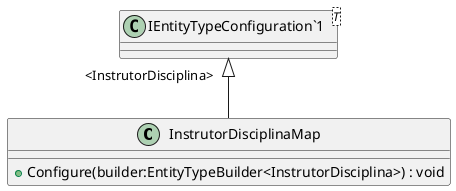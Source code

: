 @startuml
class InstrutorDisciplinaMap {
    + Configure(builder:EntityTypeBuilder<InstrutorDisciplina>) : void
}
class "IEntityTypeConfiguration`1"<T> {
}
"IEntityTypeConfiguration`1" "<InstrutorDisciplina>" <|-- InstrutorDisciplinaMap
@enduml
